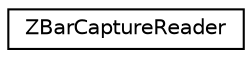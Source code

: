 digraph G
{
  edge [fontname="Helvetica",fontsize="10",labelfontname="Helvetica",labelfontsize="10"];
  node [fontname="Helvetica",fontsize="10",shape=record];
  rankdir=LR;
  Node1 [label="ZBarCaptureReader",height=0.2,width=0.4,color="black", fillcolor="white", style="filled",URL="$interface_z_bar_capture_reader.html"];
}
